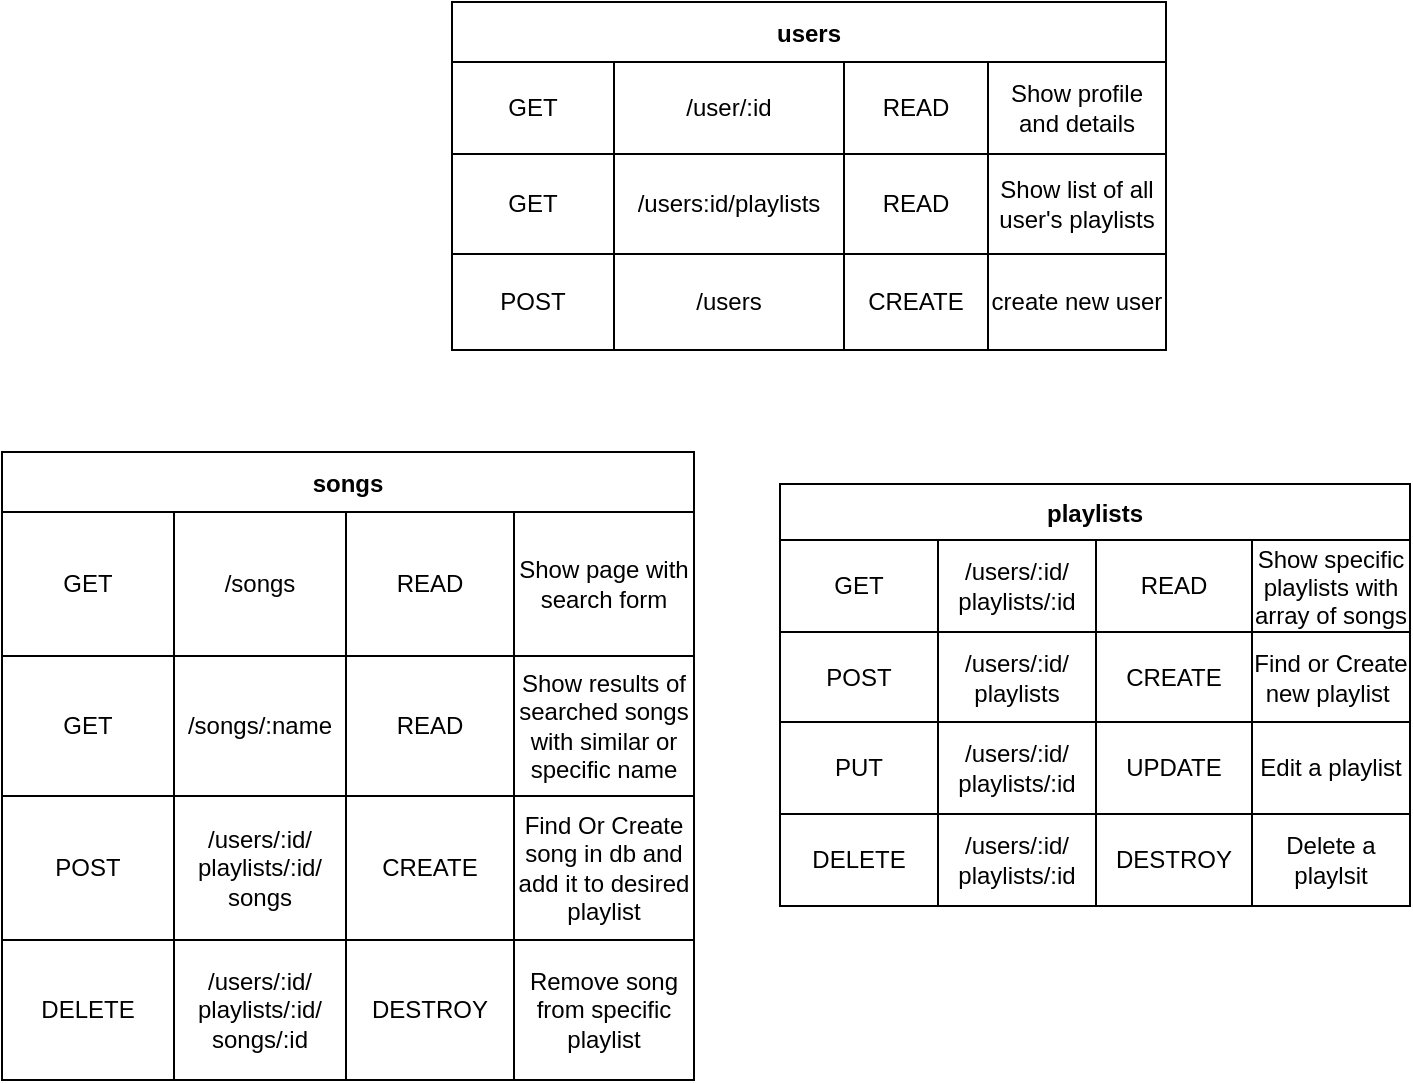 <mxfile>
    <diagram id="jFUOPklMOgmnA9vsfCdd" name="Page-1">
        <mxGraphModel dx="946" dy="520" grid="0" gridSize="10" guides="1" tooltips="1" connect="1" arrows="1" fold="1" page="1" pageScale="1" pageWidth="850" pageHeight="1100" math="0" shadow="0">
            <root>
                <mxCell id="0"/>
                <mxCell id="1" parent="0"/>
                <mxCell id="2" value="users" style="shape=table;startSize=30;container=1;collapsible=0;childLayout=tableLayout;fontStyle=1;align=center;pointerEvents=1;" vertex="1" parent="1">
                    <mxGeometry x="292" y="82" width="357" height="174" as="geometry"/>
                </mxCell>
                <mxCell id="3" value="" style="shape=partialRectangle;html=1;whiteSpace=wrap;collapsible=0;dropTarget=0;pointerEvents=0;fillColor=none;top=0;left=0;bottom=0;right=0;points=[[0,0.5],[1,0.5]];portConstraint=eastwest;" vertex="1" parent="2">
                    <mxGeometry y="30" width="357" height="46" as="geometry"/>
                </mxCell>
                <mxCell id="4" value="GET" style="shape=partialRectangle;html=1;whiteSpace=wrap;connectable=0;fillColor=none;top=0;left=0;bottom=0;right=0;overflow=hidden;pointerEvents=1;" vertex="1" parent="3">
                    <mxGeometry width="81" height="46" as="geometry">
                        <mxRectangle width="81" height="46" as="alternateBounds"/>
                    </mxGeometry>
                </mxCell>
                <mxCell id="5" value="/user/:id" style="shape=partialRectangle;html=1;whiteSpace=wrap;connectable=0;fillColor=none;top=0;left=0;bottom=0;right=0;overflow=hidden;pointerEvents=1;" vertex="1" parent="3">
                    <mxGeometry x="81" width="115" height="46" as="geometry">
                        <mxRectangle width="115" height="46" as="alternateBounds"/>
                    </mxGeometry>
                </mxCell>
                <mxCell id="6" value="READ" style="shape=partialRectangle;html=1;whiteSpace=wrap;connectable=0;fillColor=none;top=0;left=0;bottom=0;right=0;overflow=hidden;pointerEvents=1;" vertex="1" parent="3">
                    <mxGeometry x="196" width="72" height="46" as="geometry">
                        <mxRectangle width="72" height="46" as="alternateBounds"/>
                    </mxGeometry>
                </mxCell>
                <mxCell id="47" value="Show profile and details" style="shape=partialRectangle;html=1;whiteSpace=wrap;connectable=0;fillColor=none;top=0;left=0;bottom=0;right=0;overflow=hidden;pointerEvents=1;" vertex="1" parent="3">
                    <mxGeometry x="268" width="89" height="46" as="geometry">
                        <mxRectangle width="89" height="46" as="alternateBounds"/>
                    </mxGeometry>
                </mxCell>
                <mxCell id="7" value="" style="shape=partialRectangle;html=1;whiteSpace=wrap;collapsible=0;dropTarget=0;pointerEvents=0;fillColor=none;top=0;left=0;bottom=0;right=0;points=[[0,0.5],[1,0.5]];portConstraint=eastwest;" vertex="1" parent="2">
                    <mxGeometry y="76" width="357" height="50" as="geometry"/>
                </mxCell>
                <mxCell id="8" value="GET" style="shape=partialRectangle;html=1;whiteSpace=wrap;connectable=0;fillColor=none;top=0;left=0;bottom=0;right=0;overflow=hidden;pointerEvents=1;" vertex="1" parent="7">
                    <mxGeometry width="81" height="50" as="geometry">
                        <mxRectangle width="81" height="50" as="alternateBounds"/>
                    </mxGeometry>
                </mxCell>
                <mxCell id="9" value="/users:id/playlists" style="shape=partialRectangle;html=1;connectable=0;fillColor=none;top=0;left=0;bottom=0;right=0;overflow=hidden;pointerEvents=1;whiteSpace=wrap;" vertex="1" parent="7">
                    <mxGeometry x="81" width="115" height="50" as="geometry">
                        <mxRectangle width="115" height="50" as="alternateBounds"/>
                    </mxGeometry>
                </mxCell>
                <mxCell id="10" value="READ" style="shape=partialRectangle;html=1;whiteSpace=wrap;connectable=0;fillColor=none;top=0;left=0;bottom=0;right=0;overflow=hidden;pointerEvents=1;" vertex="1" parent="7">
                    <mxGeometry x="196" width="72" height="50" as="geometry">
                        <mxRectangle width="72" height="50" as="alternateBounds"/>
                    </mxGeometry>
                </mxCell>
                <mxCell id="48" value="Show list of all user's playlists" style="shape=partialRectangle;html=1;whiteSpace=wrap;connectable=0;fillColor=none;top=0;left=0;bottom=0;right=0;overflow=hidden;pointerEvents=1;" vertex="1" parent="7">
                    <mxGeometry x="268" width="89" height="50" as="geometry">
                        <mxRectangle width="89" height="50" as="alternateBounds"/>
                    </mxGeometry>
                </mxCell>
                <mxCell id="11" value="" style="shape=partialRectangle;html=1;whiteSpace=wrap;collapsible=0;dropTarget=0;pointerEvents=0;fillColor=none;top=0;left=0;bottom=0;right=0;points=[[0,0.5],[1,0.5]];portConstraint=eastwest;" vertex="1" parent="2">
                    <mxGeometry y="126" width="357" height="48" as="geometry"/>
                </mxCell>
                <mxCell id="12" value="POST" style="shape=partialRectangle;html=1;whiteSpace=wrap;connectable=0;fillColor=none;top=0;left=0;bottom=0;right=0;overflow=hidden;pointerEvents=1;" vertex="1" parent="11">
                    <mxGeometry width="81" height="48" as="geometry">
                        <mxRectangle width="81" height="48" as="alternateBounds"/>
                    </mxGeometry>
                </mxCell>
                <mxCell id="13" value="/users" style="shape=partialRectangle;html=1;whiteSpace=wrap;connectable=0;fillColor=none;top=0;left=0;bottom=0;right=0;overflow=hidden;pointerEvents=1;" vertex="1" parent="11">
                    <mxGeometry x="81" width="115" height="48" as="geometry">
                        <mxRectangle width="115" height="48" as="alternateBounds"/>
                    </mxGeometry>
                </mxCell>
                <mxCell id="14" value="CREATE" style="shape=partialRectangle;html=1;whiteSpace=wrap;connectable=0;fillColor=none;top=0;left=0;bottom=0;right=0;overflow=hidden;pointerEvents=1;" vertex="1" parent="11">
                    <mxGeometry x="196" width="72" height="48" as="geometry">
                        <mxRectangle width="72" height="48" as="alternateBounds"/>
                    </mxGeometry>
                </mxCell>
                <mxCell id="49" value="create new user" style="shape=partialRectangle;html=1;whiteSpace=wrap;connectable=0;fillColor=none;top=0;left=0;bottom=0;right=0;overflow=hidden;pointerEvents=1;" vertex="1" parent="11">
                    <mxGeometry x="268" width="89" height="48" as="geometry">
                        <mxRectangle width="89" height="48" as="alternateBounds"/>
                    </mxGeometry>
                </mxCell>
                <mxCell id="15" value="songs" style="shape=table;startSize=30;container=1;collapsible=0;childLayout=tableLayout;fontStyle=1;align=center;pointerEvents=1;" vertex="1" parent="1">
                    <mxGeometry x="67" y="307" width="346" height="314" as="geometry"/>
                </mxCell>
                <mxCell id="16" value="" style="shape=partialRectangle;html=1;whiteSpace=wrap;collapsible=0;dropTarget=0;pointerEvents=0;fillColor=none;top=0;left=0;bottom=0;right=0;points=[[0,0.5],[1,0.5]];portConstraint=eastwest;" vertex="1" parent="15">
                    <mxGeometry y="30" width="346" height="72" as="geometry"/>
                </mxCell>
                <mxCell id="17" value="GET" style="shape=partialRectangle;html=1;whiteSpace=wrap;connectable=0;fillColor=none;top=0;left=0;bottom=0;right=0;overflow=hidden;pointerEvents=1;" vertex="1" parent="16">
                    <mxGeometry width="86" height="72" as="geometry">
                        <mxRectangle width="86" height="72" as="alternateBounds"/>
                    </mxGeometry>
                </mxCell>
                <mxCell id="18" value="/songs" style="shape=partialRectangle;html=1;whiteSpace=wrap;connectable=0;fillColor=none;top=0;left=0;bottom=0;right=0;overflow=hidden;pointerEvents=1;" vertex="1" parent="16">
                    <mxGeometry x="86" width="86" height="72" as="geometry">
                        <mxRectangle width="86" height="72" as="alternateBounds"/>
                    </mxGeometry>
                </mxCell>
                <mxCell id="19" value="READ" style="shape=partialRectangle;html=1;whiteSpace=wrap;connectable=0;fillColor=none;top=0;left=0;bottom=0;right=0;overflow=hidden;pointerEvents=1;" vertex="1" parent="16">
                    <mxGeometry x="172" width="84" height="72" as="geometry">
                        <mxRectangle width="84" height="72" as="alternateBounds"/>
                    </mxGeometry>
                </mxCell>
                <mxCell id="44" value="Show page with search form" style="shape=partialRectangle;html=1;whiteSpace=wrap;connectable=0;fillColor=none;top=0;left=0;bottom=0;right=0;overflow=hidden;pointerEvents=1;" vertex="1" parent="16">
                    <mxGeometry x="256" width="90" height="72" as="geometry">
                        <mxRectangle width="90" height="72" as="alternateBounds"/>
                    </mxGeometry>
                </mxCell>
                <mxCell id="20" value="" style="shape=partialRectangle;html=1;whiteSpace=wrap;collapsible=0;dropTarget=0;pointerEvents=0;fillColor=none;top=0;left=0;bottom=0;right=0;points=[[0,0.5],[1,0.5]];portConstraint=eastwest;" vertex="1" parent="15">
                    <mxGeometry y="102" width="346" height="70" as="geometry"/>
                </mxCell>
                <mxCell id="21" value="GET" style="shape=partialRectangle;html=1;whiteSpace=wrap;connectable=0;fillColor=none;top=0;left=0;bottom=0;right=0;overflow=hidden;pointerEvents=1;" vertex="1" parent="20">
                    <mxGeometry width="86" height="70" as="geometry">
                        <mxRectangle width="86" height="70" as="alternateBounds"/>
                    </mxGeometry>
                </mxCell>
                <mxCell id="22" value="/songs/:name" style="shape=partialRectangle;html=1;whiteSpace=wrap;connectable=0;fillColor=none;top=0;left=0;bottom=0;right=0;overflow=hidden;pointerEvents=1;" vertex="1" parent="20">
                    <mxGeometry x="86" width="86" height="70" as="geometry">
                        <mxRectangle width="86" height="70" as="alternateBounds"/>
                    </mxGeometry>
                </mxCell>
                <mxCell id="23" value="READ" style="shape=partialRectangle;html=1;whiteSpace=wrap;connectable=0;fillColor=none;top=0;left=0;bottom=0;right=0;overflow=hidden;pointerEvents=1;" vertex="1" parent="20">
                    <mxGeometry x="172" width="84" height="70" as="geometry">
                        <mxRectangle width="84" height="70" as="alternateBounds"/>
                    </mxGeometry>
                </mxCell>
                <mxCell id="45" value="Show results of searched songs with similar or specific name" style="shape=partialRectangle;html=1;whiteSpace=wrap;connectable=0;fillColor=none;top=0;left=0;bottom=0;right=0;overflow=hidden;pointerEvents=1;" vertex="1" parent="20">
                    <mxGeometry x="256" width="90" height="70" as="geometry">
                        <mxRectangle width="90" height="70" as="alternateBounds"/>
                    </mxGeometry>
                </mxCell>
                <mxCell id="24" value="" style="shape=partialRectangle;html=1;whiteSpace=wrap;collapsible=0;dropTarget=0;pointerEvents=0;fillColor=none;top=0;left=0;bottom=0;right=0;points=[[0,0.5],[1,0.5]];portConstraint=eastwest;" vertex="1" parent="15">
                    <mxGeometry y="172" width="346" height="72" as="geometry"/>
                </mxCell>
                <mxCell id="25" value="POST" style="shape=partialRectangle;html=1;whiteSpace=wrap;connectable=0;fillColor=none;top=0;left=0;bottom=0;right=0;overflow=hidden;pointerEvents=1;" vertex="1" parent="24">
                    <mxGeometry width="86" height="72" as="geometry">
                        <mxRectangle width="86" height="72" as="alternateBounds"/>
                    </mxGeometry>
                </mxCell>
                <mxCell id="26" value="/users/:id/&lt;br&gt;playlists/:id/&lt;br&gt;songs" style="shape=partialRectangle;html=1;whiteSpace=wrap;connectable=0;fillColor=none;top=0;left=0;bottom=0;right=0;overflow=hidden;pointerEvents=1;" vertex="1" parent="24">
                    <mxGeometry x="86" width="86" height="72" as="geometry">
                        <mxRectangle width="86" height="72" as="alternateBounds"/>
                    </mxGeometry>
                </mxCell>
                <mxCell id="27" value="CREATE" style="shape=partialRectangle;html=1;whiteSpace=wrap;connectable=0;fillColor=none;top=0;left=0;bottom=0;right=0;overflow=hidden;pointerEvents=1;" vertex="1" parent="24">
                    <mxGeometry x="172" width="84" height="72" as="geometry">
                        <mxRectangle width="84" height="72" as="alternateBounds"/>
                    </mxGeometry>
                </mxCell>
                <mxCell id="46" value="Find Or Create song in db and add it to desired playlist" style="shape=partialRectangle;html=1;whiteSpace=wrap;connectable=0;fillColor=none;top=0;left=0;bottom=0;right=0;overflow=hidden;pointerEvents=1;" vertex="1" parent="24">
                    <mxGeometry x="256" width="90" height="72" as="geometry">
                        <mxRectangle width="90" height="72" as="alternateBounds"/>
                    </mxGeometry>
                </mxCell>
                <mxCell id="63" style="shape=partialRectangle;html=1;whiteSpace=wrap;collapsible=0;dropTarget=0;pointerEvents=0;fillColor=none;top=0;left=0;bottom=0;right=0;points=[[0,0.5],[1,0.5]];portConstraint=eastwest;" vertex="1" parent="15">
                    <mxGeometry y="244" width="346" height="70" as="geometry"/>
                </mxCell>
                <mxCell id="64" value="DELETE" style="shape=partialRectangle;html=1;whiteSpace=wrap;connectable=0;fillColor=none;top=0;left=0;bottom=0;right=0;overflow=hidden;pointerEvents=1;" vertex="1" parent="63">
                    <mxGeometry width="86" height="70" as="geometry">
                        <mxRectangle width="86" height="70" as="alternateBounds"/>
                    </mxGeometry>
                </mxCell>
                <mxCell id="65" value="&lt;span&gt;/users/:id/&lt;/span&gt;&lt;br&gt;&lt;span&gt;playlists/:id/&lt;/span&gt;&lt;br&gt;&lt;span&gt;songs/:id&lt;/span&gt;" style="shape=partialRectangle;html=1;whiteSpace=wrap;connectable=0;fillColor=none;top=0;left=0;bottom=0;right=0;overflow=hidden;pointerEvents=1;" vertex="1" parent="63">
                    <mxGeometry x="86" width="86" height="70" as="geometry">
                        <mxRectangle width="86" height="70" as="alternateBounds"/>
                    </mxGeometry>
                </mxCell>
                <mxCell id="66" value="DESTROY" style="shape=partialRectangle;html=1;whiteSpace=wrap;connectable=0;fillColor=none;top=0;left=0;bottom=0;right=0;overflow=hidden;pointerEvents=1;" vertex="1" parent="63">
                    <mxGeometry x="172" width="84" height="70" as="geometry">
                        <mxRectangle width="84" height="70" as="alternateBounds"/>
                    </mxGeometry>
                </mxCell>
                <mxCell id="67" value="Remove song from specific playlist" style="shape=partialRectangle;html=1;whiteSpace=wrap;connectable=0;fillColor=none;top=0;left=0;bottom=0;right=0;overflow=hidden;pointerEvents=1;" vertex="1" parent="63">
                    <mxGeometry x="256" width="90" height="70" as="geometry">
                        <mxRectangle width="90" height="70" as="alternateBounds"/>
                    </mxGeometry>
                </mxCell>
                <mxCell id="28" value="playlists" style="shape=table;startSize=28;container=1;collapsible=0;childLayout=tableLayout;fontStyle=1;align=center;pointerEvents=1;" vertex="1" parent="1">
                    <mxGeometry x="456" y="323" width="315" height="211" as="geometry"/>
                </mxCell>
                <mxCell id="29" value="" style="shape=partialRectangle;html=1;whiteSpace=wrap;collapsible=0;dropTarget=0;pointerEvents=0;fillColor=none;top=0;left=0;bottom=0;right=0;points=[[0,0.5],[1,0.5]];portConstraint=eastwest;" vertex="1" parent="28">
                    <mxGeometry y="28" width="315" height="46" as="geometry"/>
                </mxCell>
                <mxCell id="30" value="GET" style="shape=partialRectangle;html=1;whiteSpace=wrap;connectable=0;fillColor=none;top=0;left=0;bottom=0;right=0;overflow=hidden;pointerEvents=1;" vertex="1" parent="29">
                    <mxGeometry width="79" height="46" as="geometry">
                        <mxRectangle width="79" height="46" as="alternateBounds"/>
                    </mxGeometry>
                </mxCell>
                <mxCell id="31" value="/users/:id/&lt;br&gt;playlists/:id" style="shape=partialRectangle;html=1;whiteSpace=wrap;connectable=0;fillColor=none;top=0;left=0;bottom=0;right=0;overflow=hidden;pointerEvents=1;" vertex="1" parent="29">
                    <mxGeometry x="79" width="79" height="46" as="geometry">
                        <mxRectangle width="79" height="46" as="alternateBounds"/>
                    </mxGeometry>
                </mxCell>
                <mxCell id="32" value="READ" style="shape=partialRectangle;html=1;whiteSpace=wrap;connectable=0;fillColor=none;top=0;left=0;bottom=0;right=0;overflow=hidden;pointerEvents=1;" vertex="1" parent="29">
                    <mxGeometry x="158" width="78" height="46" as="geometry">
                        <mxRectangle width="78" height="46" as="alternateBounds"/>
                    </mxGeometry>
                </mxCell>
                <mxCell id="50" value="Show specific playlists with array of songs" style="shape=partialRectangle;html=1;whiteSpace=wrap;connectable=0;fillColor=none;top=0;left=0;bottom=0;right=0;overflow=hidden;pointerEvents=1;" vertex="1" parent="29">
                    <mxGeometry x="236" width="79" height="46" as="geometry">
                        <mxRectangle width="79" height="46" as="alternateBounds"/>
                    </mxGeometry>
                </mxCell>
                <mxCell id="37" value="" style="shape=partialRectangle;html=1;whiteSpace=wrap;collapsible=0;dropTarget=0;pointerEvents=0;fillColor=none;top=0;left=0;bottom=0;right=0;points=[[0,0.5],[1,0.5]];portConstraint=eastwest;" vertex="1" parent="28">
                    <mxGeometry y="74" width="315" height="45" as="geometry"/>
                </mxCell>
                <mxCell id="38" value="POST" style="shape=partialRectangle;html=1;whiteSpace=wrap;connectable=0;fillColor=none;top=0;left=0;bottom=0;right=0;overflow=hidden;pointerEvents=1;" vertex="1" parent="37">
                    <mxGeometry width="79" height="45" as="geometry">
                        <mxRectangle width="79" height="45" as="alternateBounds"/>
                    </mxGeometry>
                </mxCell>
                <mxCell id="39" value="/users/:id/&lt;br&gt;playlists" style="shape=partialRectangle;html=1;whiteSpace=wrap;connectable=0;fillColor=none;top=0;left=0;bottom=0;right=0;overflow=hidden;pointerEvents=1;" vertex="1" parent="37">
                    <mxGeometry x="79" width="79" height="45" as="geometry">
                        <mxRectangle width="79" height="45" as="alternateBounds"/>
                    </mxGeometry>
                </mxCell>
                <mxCell id="40" value="CREATE" style="shape=partialRectangle;html=1;whiteSpace=wrap;connectable=0;fillColor=none;top=0;left=0;bottom=0;right=0;overflow=hidden;pointerEvents=1;" vertex="1" parent="37">
                    <mxGeometry x="158" width="78" height="45" as="geometry">
                        <mxRectangle width="78" height="45" as="alternateBounds"/>
                    </mxGeometry>
                </mxCell>
                <mxCell id="52" value="Find or Create new playlist&amp;nbsp;" style="shape=partialRectangle;html=1;whiteSpace=wrap;connectable=0;fillColor=none;top=0;left=0;bottom=0;right=0;overflow=hidden;pointerEvents=1;" vertex="1" parent="37">
                    <mxGeometry x="236" width="79" height="45" as="geometry">
                        <mxRectangle width="79" height="45" as="alternateBounds"/>
                    </mxGeometry>
                </mxCell>
                <mxCell id="58" style="shape=partialRectangle;html=1;whiteSpace=wrap;collapsible=0;dropTarget=0;pointerEvents=0;fillColor=none;top=0;left=0;bottom=0;right=0;points=[[0,0.5],[1,0.5]];portConstraint=eastwest;" vertex="1" parent="28">
                    <mxGeometry y="119" width="315" height="46" as="geometry"/>
                </mxCell>
                <mxCell id="59" value="PUT" style="shape=partialRectangle;html=1;whiteSpace=wrap;connectable=0;fillColor=none;top=0;left=0;bottom=0;right=0;overflow=hidden;pointerEvents=1;" vertex="1" parent="58">
                    <mxGeometry width="79" height="46" as="geometry">
                        <mxRectangle width="79" height="46" as="alternateBounds"/>
                    </mxGeometry>
                </mxCell>
                <mxCell id="60" value="&lt;span&gt;/users/:id/&lt;/span&gt;&lt;br&gt;&lt;span&gt;playlists/:id&lt;/span&gt;" style="shape=partialRectangle;html=1;whiteSpace=wrap;connectable=0;fillColor=none;top=0;left=0;bottom=0;right=0;overflow=hidden;pointerEvents=1;" vertex="1" parent="58">
                    <mxGeometry x="79" width="79" height="46" as="geometry">
                        <mxRectangle width="79" height="46" as="alternateBounds"/>
                    </mxGeometry>
                </mxCell>
                <mxCell id="61" value="UPDATE" style="shape=partialRectangle;html=1;whiteSpace=wrap;connectable=0;fillColor=none;top=0;left=0;bottom=0;right=0;overflow=hidden;pointerEvents=1;" vertex="1" parent="58">
                    <mxGeometry x="158" width="78" height="46" as="geometry">
                        <mxRectangle width="78" height="46" as="alternateBounds"/>
                    </mxGeometry>
                </mxCell>
                <mxCell id="62" value="Edit a playlist" style="shape=partialRectangle;html=1;whiteSpace=wrap;connectable=0;fillColor=none;top=0;left=0;bottom=0;right=0;overflow=hidden;pointerEvents=1;" vertex="1" parent="58">
                    <mxGeometry x="236" width="79" height="46" as="geometry">
                        <mxRectangle width="79" height="46" as="alternateBounds"/>
                    </mxGeometry>
                </mxCell>
                <mxCell id="53" style="shape=partialRectangle;html=1;whiteSpace=wrap;collapsible=0;dropTarget=0;pointerEvents=0;fillColor=none;top=0;left=0;bottom=0;right=0;points=[[0,0.5],[1,0.5]];portConstraint=eastwest;" vertex="1" parent="28">
                    <mxGeometry y="165" width="315" height="46" as="geometry"/>
                </mxCell>
                <mxCell id="54" value="DELETE" style="shape=partialRectangle;html=1;whiteSpace=wrap;connectable=0;fillColor=none;top=0;left=0;bottom=0;right=0;overflow=hidden;pointerEvents=1;" vertex="1" parent="53">
                    <mxGeometry width="79" height="46" as="geometry">
                        <mxRectangle width="79" height="46" as="alternateBounds"/>
                    </mxGeometry>
                </mxCell>
                <mxCell id="55" value="/users/:id/&lt;br&gt;playlists/:id" style="shape=partialRectangle;html=1;whiteSpace=wrap;connectable=0;fillColor=none;top=0;left=0;bottom=0;right=0;overflow=hidden;pointerEvents=1;" vertex="1" parent="53">
                    <mxGeometry x="79" width="79" height="46" as="geometry">
                        <mxRectangle width="79" height="46" as="alternateBounds"/>
                    </mxGeometry>
                </mxCell>
                <mxCell id="56" value="DESTROY" style="shape=partialRectangle;html=1;whiteSpace=wrap;connectable=0;fillColor=none;top=0;left=0;bottom=0;right=0;overflow=hidden;pointerEvents=1;" vertex="1" parent="53">
                    <mxGeometry x="158" width="78" height="46" as="geometry">
                        <mxRectangle width="78" height="46" as="alternateBounds"/>
                    </mxGeometry>
                </mxCell>
                <mxCell id="57" value="Delete a playlsit" style="shape=partialRectangle;html=1;whiteSpace=wrap;connectable=0;fillColor=none;top=0;left=0;bottom=0;right=0;overflow=hidden;pointerEvents=1;" vertex="1" parent="53">
                    <mxGeometry x="236" width="79" height="46" as="geometry">
                        <mxRectangle width="79" height="46" as="alternateBounds"/>
                    </mxGeometry>
                </mxCell>
            </root>
        </mxGraphModel>
    </diagram>
</mxfile>